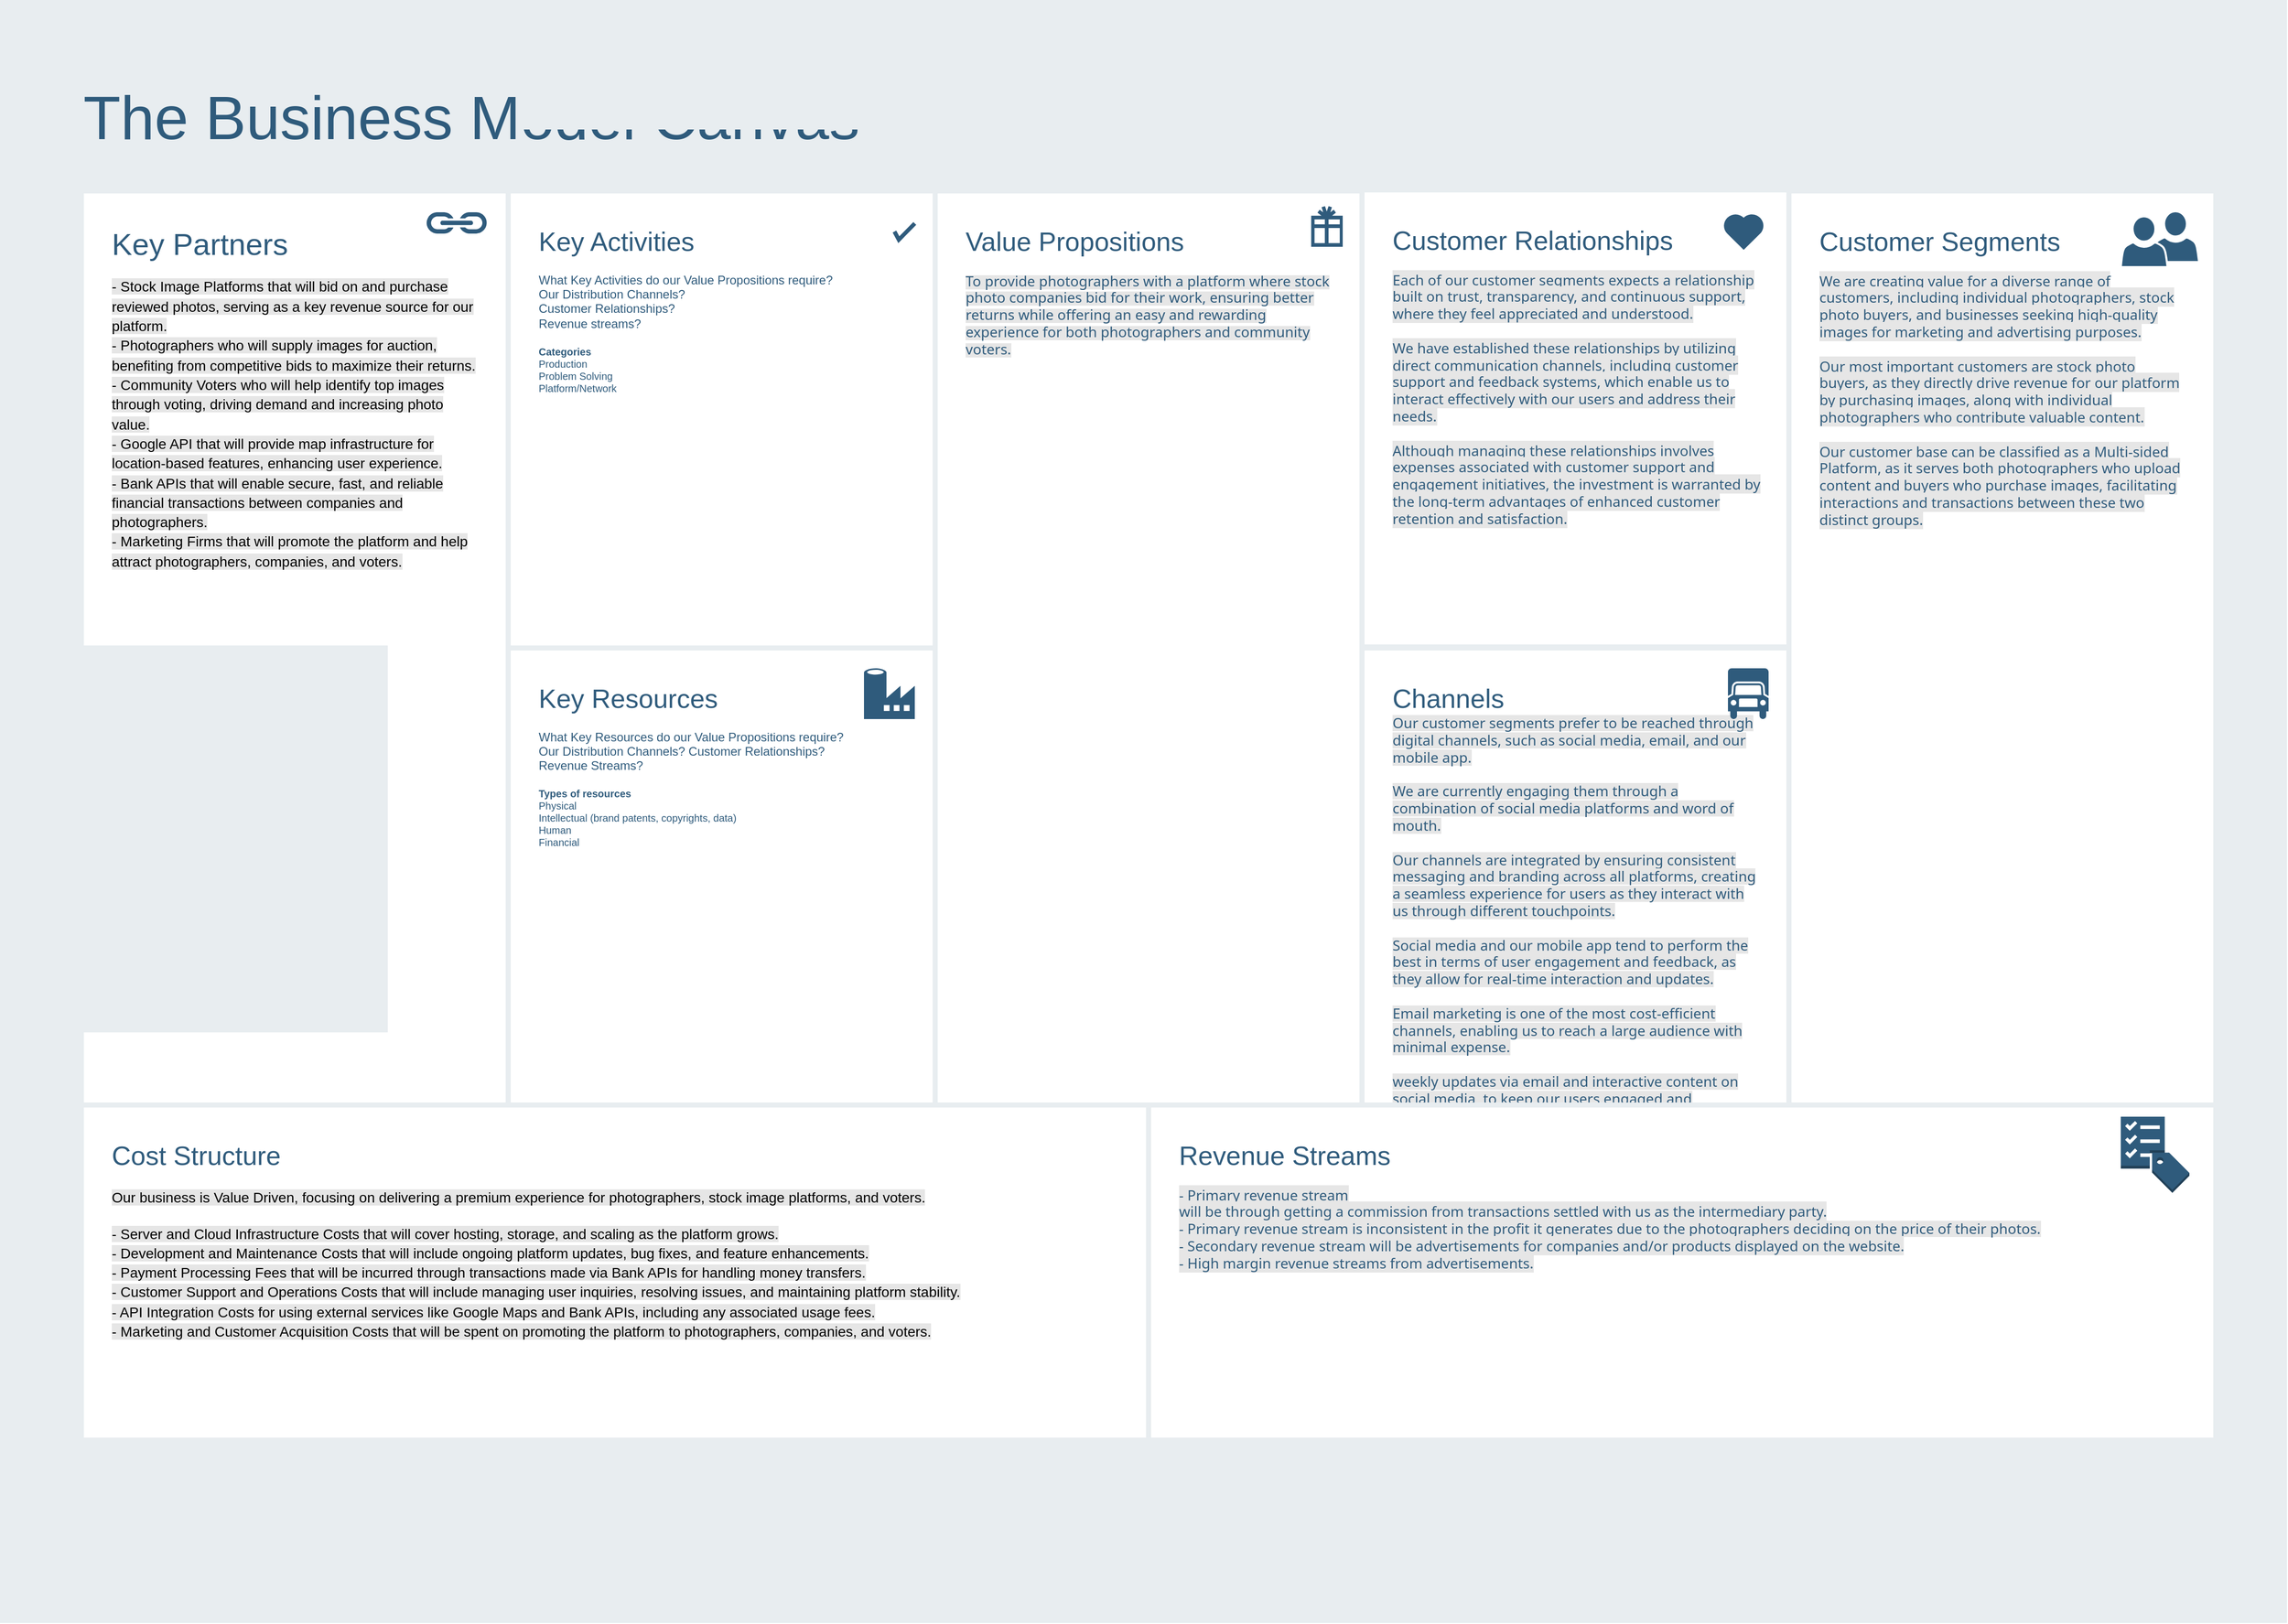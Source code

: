<mxfile>
    <diagram id="PBJizIEcequ0NvO2lEaS" name="Page-1">
        <mxGraphModel dx="1634" dy="1058" grid="1" gridSize="10" guides="1" tooltips="1" connect="1" arrows="1" fold="1" page="1" pageScale="1" pageWidth="850" pageHeight="1100" math="0" shadow="0">
            <root>
                <mxCell id="0"/>
                <mxCell id="1" parent="0"/>
                <mxCell id="2" value="" style="rounded=0;whiteSpace=wrap;html=1;shadow=0;labelBackgroundColor=none;strokeColor=none;strokeWidth=3;fillColor=#e8edf0;fontSize=60;fontColor=#2F5B7C;align=left;" vertex="1" parent="1">
                    <mxGeometry x="20" y="20" width="2250" height="1598" as="geometry"/>
                </mxCell>
                <mxCell id="3" value="&lt;div style=&quot;font-size: 26px&quot;&gt;&lt;font style=&quot;font-size: 26px&quot;&gt;Customer Relationships&lt;/font&gt;&lt;/div&gt;&lt;div&gt;&lt;br&gt;&lt;/div&gt;&lt;div style=&quot;font-size: 14px;&quot;&gt;&lt;span style=&quot;font-family: &amp;quot;Segoe UI&amp;quot;; background-color: rgb(230, 230, 230);&quot;&gt;&lt;font style=&quot;font-size: 14px;&quot;&gt;Each of our customer segments expects a relationship built on trust, transparency, and continuous support, where they feel appreciated and understood. &lt;br&gt;&lt;br&gt;We have established these relationships by utilizing direct communication channels, including customer support and feedback systems, which enable us to interact effectively with our users and address their needs.&lt;/font&gt;&lt;/span&gt;&lt;/div&gt;&lt;div style=&quot;font-size: 14px;&quot;&gt;&lt;span style=&quot;font-family: &amp;quot;Segoe UI&amp;quot;; background-color: rgb(230, 230, 230);&quot;&gt;&lt;font style=&quot;font-size: 14px;&quot;&gt;&lt;br&gt;Although managing these relationships involves expenses associated with customer support and engagement initiatives, the investment is warranted by the long-term advantages of enhanced customer retention and satisfaction.&lt;/font&gt;&lt;/span&gt;&lt;br&gt;&lt;/div&gt;" style="rounded=0;whiteSpace=wrap;html=1;shadow=0;labelBackgroundColor=none;strokeColor=#e8edf0;strokeWidth=5;fillColor=#ffffff;fontSize=12;fontColor=#2F5B7C;align=left;verticalAlign=top;spacing=30;" vertex="1" parent="1">
                    <mxGeometry x="1360" y="207" width="420" height="450" as="geometry"/>
                </mxCell>
                <mxCell id="4" value="&lt;font&gt;&lt;font style=&quot;font-size: 30px;&quot;&gt;Key Partners&lt;/font&gt;&lt;br&gt;&lt;/font&gt;&lt;font style=&quot;font-size: 12px&quot;&gt;&lt;br&gt;&lt;/font&gt;&lt;div style=&quot;font-size: 14px;&quot;&gt;&lt;span id=&quot;docs-internal-guid-6a371170-7fff-9e41-d3ea-e62b93509eff&quot;&gt;&lt;p style=&quot;line-height:1.38;margin-top:0pt;margin-bottom:0pt;&quot; dir=&quot;ltr&quot;&gt;&lt;span style=&quot;font-family: Arial, sans-serif; color: rgb(0, 0, 0); font-variant-numeric: normal; font-variant-east-asian: normal; font-variant-alternates: normal; font-variant-position: normal; vertical-align: baseline; background-color: rgb(230, 230, 230);&quot;&gt;- Stock Image Platforms that will bid on and purchase reviewed photos, serving as a key revenue source for our platform.&lt;/span&gt;&lt;/p&gt;&lt;p style=&quot;line-height:1.38;margin-top:0pt;margin-bottom:0pt;&quot; dir=&quot;ltr&quot;&gt;&lt;span style=&quot;font-family: Arial, sans-serif; color: rgb(0, 0, 0); font-variant-numeric: normal; font-variant-east-asian: normal; font-variant-alternates: normal; font-variant-position: normal; vertical-align: baseline; background-color: rgb(230, 230, 230);&quot;&gt;- Photographers who will supply images for auction, benefiting from competitive bids to maximize their returns.&lt;/span&gt;&lt;/p&gt;&lt;p style=&quot;line-height:1.38;margin-top:0pt;margin-bottom:0pt;&quot; dir=&quot;ltr&quot;&gt;&lt;span style=&quot;font-family: Arial, sans-serif; color: rgb(0, 0, 0); font-variant-numeric: normal; font-variant-east-asian: normal; font-variant-alternates: normal; font-variant-position: normal; vertical-align: baseline; background-color: rgb(230, 230, 230);&quot;&gt;- Community Voters who will help identify top images through voting, driving demand and increasing photo value.&lt;/span&gt;&lt;/p&gt;&lt;p style=&quot;line-height:1.38;margin-top:0pt;margin-bottom:0pt;&quot; dir=&quot;ltr&quot;&gt;&lt;span style=&quot;font-family: Arial, sans-serif; color: rgb(0, 0, 0); font-variant-numeric: normal; font-variant-east-asian: normal; font-variant-alternates: normal; font-variant-position: normal; vertical-align: baseline; background-color: rgb(230, 230, 230);&quot;&gt;- Google API that will provide map infrastructure for location-based features, enhancing user experience.&lt;/span&gt;&lt;/p&gt;&lt;p style=&quot;line-height:1.38;margin-top:0pt;margin-bottom:0pt;&quot; dir=&quot;ltr&quot;&gt;&lt;span style=&quot;font-family: Arial, sans-serif; color: rgb(0, 0, 0); font-variant-numeric: normal; font-variant-east-asian: normal; font-variant-alternates: normal; font-variant-position: normal; vertical-align: baseline; background-color: rgb(230, 230, 230);&quot;&gt;- Bank APIs that will enable secure, fast, and reliable financial transactions between companies and photographers.&lt;/span&gt;&lt;/p&gt;&lt;p style=&quot;line-height:1.38;margin-top:0pt;margin-bottom:0pt;&quot; dir=&quot;ltr&quot;&gt;&lt;span style=&quot;font-family: Arial, sans-serif; color: rgb(0, 0, 0); font-variant-numeric: normal; font-variant-east-asian: normal; font-variant-alternates: normal; font-variant-position: normal; vertical-align: baseline; background-color: rgb(230, 230, 230);&quot;&gt;- Marketing Firms that will promote the platform and help attract photographers, companies, and voters.&lt;/span&gt;&lt;/p&gt;&lt;div&gt;&lt;span style=&quot;font-family: Arial, sans-serif; color: rgb(0, 0, 0); background-color: transparent; font-variant-numeric: normal; font-variant-east-asian: normal; font-variant-alternates: normal; font-variant-position: normal; vertical-align: baseline;&quot;&gt;&lt;br&gt;&lt;/span&gt;&lt;/div&gt;&lt;/span&gt;&lt;/div&gt;" style="rounded=0;whiteSpace=wrap;html=1;shadow=0;labelBackgroundColor=none;strokeColor=#e8edf0;strokeWidth=5;fillColor=#ffffff;fontSize=12;fontColor=#2F5B7C;align=left;verticalAlign=top;spacing=30;" vertex="1" parent="1">
                    <mxGeometry x="100" y="208" width="420" height="900" as="geometry"/>
                </mxCell>
                <mxCell id="5" value="&lt;font&gt;&lt;font style=&quot;font-size: 26px&quot;&gt;Key Activities&lt;/font&gt;&lt;br style=&quot;font-size: 12px&quot;&gt;&lt;/font&gt;&lt;font&gt;&lt;br style=&quot;font-size: 12px&quot;&gt;&lt;div&gt;What Key Activities do our Value Propositions require?&lt;/div&gt;&lt;div&gt;Our Distribution Channels?&lt;/div&gt;&lt;div&gt;Customer Relationships?&lt;/div&gt;&lt;div&gt;Revenue streams?&lt;/div&gt;&lt;div&gt;&lt;br&gt;&lt;/div&gt;&lt;/font&gt;&lt;div style=&quot;font-size: 10px&quot;&gt;&lt;div&gt;&lt;b&gt;Categories&lt;/b&gt;&lt;/div&gt;&lt;div&gt;Production&lt;/div&gt;&lt;div&gt;Problem Solving&lt;/div&gt;&lt;div&gt;Platform/Network&lt;/div&gt;&lt;/div&gt;&lt;div&gt;&lt;br&gt;&lt;/div&gt;" style="rounded=0;whiteSpace=wrap;html=1;shadow=0;labelBackgroundColor=none;strokeColor=#e8edf0;strokeWidth=5;fillColor=#ffffff;fontSize=12;fontColor=#2F5B7C;align=left;verticalAlign=top;spacing=30;" vertex="1" parent="1">
                    <mxGeometry x="520" y="208" width="420" height="450" as="geometry"/>
                </mxCell>
                <mxCell id="6" value="&lt;div&gt;&lt;font style=&quot;font-size: 26px&quot;&gt;Key Resources&lt;/font&gt;&lt;/div&gt;&lt;div&gt;&lt;br&gt;&lt;/div&gt;&lt;div&gt;What Key Resources do our Value Propositions require?&lt;/div&gt;&lt;div&gt;Our Distribution Channels? Customer Relationships?&lt;/div&gt;&lt;div&gt;Revenue Streams?&lt;/div&gt;&lt;div&gt;&lt;br&gt;&lt;/div&gt;&lt;div style=&quot;font-size: 10px&quot;&gt;&lt;font style=&quot;font-size: 10px&quot;&gt;&lt;b&gt;Types of resources&lt;/b&gt;&lt;/font&gt;&lt;/div&gt;&lt;div style=&quot;font-size: 10px&quot;&gt;&lt;font style=&quot;font-size: 10px&quot;&gt;Physical&lt;/font&gt;&lt;/div&gt;&lt;div style=&quot;font-size: 10px&quot;&gt;&lt;font style=&quot;font-size: 10px&quot;&gt;Intellectual (brand patents, copyrights, data)&lt;/font&gt;&lt;/div&gt;&lt;div style=&quot;font-size: 10px&quot;&gt;&lt;font style=&quot;font-size: 10px&quot;&gt;Human&lt;/font&gt;&lt;/div&gt;&lt;div style=&quot;font-size: 10px&quot;&gt;&lt;font style=&quot;font-size: 10px&quot;&gt;Financial&lt;/font&gt;&lt;/div&gt;" style="rounded=0;whiteSpace=wrap;html=1;shadow=0;labelBackgroundColor=none;strokeColor=#e8edf0;strokeWidth=5;fillColor=#ffffff;fontSize=12;fontColor=#2F5B7C;align=left;verticalAlign=top;spacing=30;" vertex="1" parent="1">
                    <mxGeometry x="520" y="658" width="420" height="450" as="geometry"/>
                </mxCell>
                <mxCell id="7" value="&lt;div style=&quot;font-size: 26px&quot;&gt;&lt;font style=&quot;font-size: 26px&quot;&gt;Value Propositions&lt;/font&gt;&lt;/div&gt;&lt;div&gt;&lt;br&gt;&lt;/div&gt;&lt;div&gt;&lt;span style=&quot;background-color: rgb(230, 230, 230);&quot;&gt;&lt;span style=&quot;font-family: &amp;quot;Segoe UI&amp;quot;;&quot;&gt;&lt;font style=&quot;font-size: 14px;&quot;&gt;To provide photographers with a platform where stock photo companies bid for their work, ensuring better returns while offering an easy and rewarding experience for both photographers and community voters.&lt;/font&gt;&lt;/span&gt;&lt;br&gt;&lt;/span&gt;&lt;/div&gt;&lt;div style=&quot;font-size: 10px&quot;&gt;&lt;br&gt;&lt;/div&gt;" style="rounded=0;whiteSpace=wrap;html=1;shadow=0;labelBackgroundColor=none;strokeColor=#e8edf0;strokeWidth=5;fillColor=#ffffff;fontSize=12;fontColor=#2F5B7C;align=left;verticalAlign=top;spacing=30;" vertex="1" parent="1">
                    <mxGeometry x="940" y="208" width="420" height="900" as="geometry"/>
                </mxCell>
                <mxCell id="8" value="&lt;div&gt;&lt;font style=&quot;font-size: 26px&quot;&gt;Customer Segments&lt;/font&gt;&lt;/div&gt;&lt;div&gt;&lt;br&gt;&lt;/div&gt;&lt;div style=&quot;font-size: 14px;&quot;&gt;&lt;span style=&quot;font-family: &amp;quot;Segoe UI&amp;quot;; background-color: rgb(230, 230, 230);&quot;&gt;We are creating value for a diverse range of customers, including individual photographers, stock photo buyers, and businesses seeking high-quality images for marketing and advertising purposes.&lt;br&gt;&lt;br&gt;Our most important customers are stock photo buyers, as they directly drive revenue for our platform by purchasing images, along with individual photographers who contribute valuable content.&lt;br&gt;&lt;br&gt;Our customer base can be classified as a Multi-sided Platform, as it serves both photographers who upload content and buyers who purchase images, facilitating interactions and transactions between these two distinct groups.&lt;/span&gt;&lt;br&gt;&lt;/div&gt;" style="rounded=0;whiteSpace=wrap;html=1;shadow=0;labelBackgroundColor=none;strokeColor=#e8edf0;strokeWidth=5;fillColor=#ffffff;fontSize=12;fontColor=#2F5B7C;align=left;verticalAlign=top;spacing=30;" vertex="1" parent="1">
                    <mxGeometry x="1780" y="208" width="420" height="900" as="geometry"/>
                </mxCell>
                <mxCell id="9" value="&lt;div&gt;&lt;font style=&quot;font-size: 26px&quot;&gt;Channels&lt;/font&gt;&lt;/div&gt;&lt;div style=&quot;font-size: 14px;&quot;&gt;&lt;span style=&quot;background-color: rgb(230, 230, 230);&quot;&gt;&lt;span style=&quot;font-family: &amp;quot;Segoe UI&amp;quot;;&quot;&gt;Our customer segments prefer to be reached through digital channels, such as social media, email, and our mobile app.&lt;br&gt;&lt;br&gt;We are currently engaging them through a combination of social media platforms&amp;nbsp;&lt;/span&gt;&lt;span style=&quot;font-family: &amp;quot;Segoe UI&amp;quot;;&quot;&gt;and word of mouth.&lt;/span&gt;&lt;span style=&quot;font-family: &amp;quot;Segoe UI&amp;quot;;&quot;&gt;&lt;br&gt;&lt;br&gt;Our channels are integrated by ensuring consistent messaging and branding across all platforms, creating a seamless experience for users as they interact with us through different touchpoints.&lt;br&gt;&lt;br&gt;Social media and our mobile app tend to perform the best in terms of user engagement and feedback, as they allow for real-time interaction and updates. &lt;br&gt;&lt;br&gt;Email marketing is one of the most cost-efficient channels, enabling us to reach a large audience with minimal expense.&lt;br&gt;&lt;br&gt;weekly updates via email and interactive content on social media, to keep our users engaged and informed.&lt;/span&gt;&lt;/span&gt;&lt;br&gt;&lt;/div&gt;" style="rounded=0;whiteSpace=wrap;html=1;shadow=0;labelBackgroundColor=none;strokeColor=#e8edf0;strokeWidth=5;fillColor=#ffffff;fontSize=12;fontColor=#2F5B7C;align=left;verticalAlign=top;spacing=30;" vertex="1" parent="1">
                    <mxGeometry x="1360" y="658" width="420" height="450" as="geometry"/>
                </mxCell>
                <mxCell id="10" value="&lt;div style=&quot;font-size: 26px&quot;&gt;&lt;font style=&quot;font-size: 26px&quot;&gt;Cost Structure&lt;/font&gt;&lt;/div&gt;&lt;div style=&quot;font-size: 14px;&quot;&gt;&lt;span id=&quot;docs-internal-guid-ea18a9d1-7fff-aaee-afc9-494054d1f65e&quot;&gt;&lt;p style=&quot;line-height:1.38;margin-top:12pt;margin-bottom:12pt;&quot; dir=&quot;ltr&quot;&gt;&lt;span style=&quot;font-family: Arial, sans-serif; color: rgb(0, 0, 0); font-variant-numeric: normal; font-variant-east-asian: normal; font-variant-alternates: normal; font-variant-position: normal; vertical-align: baseline; background-color: rgb(230, 230, 230);&quot;&gt;Our business is Value Driven, focusing on delivering a premium experience for photographers, stock image platforms, and voters.&lt;/span&gt;&lt;/p&gt;&lt;p style=&quot;line-height:1.38;margin-top:0pt;margin-bottom:0pt;&quot; dir=&quot;ltr&quot;&gt;&lt;span style=&quot;font-family: Arial, sans-serif; color: rgb(0, 0, 0); font-variant-numeric: normal; font-variant-east-asian: normal; font-variant-alternates: normal; font-variant-position: normal; vertical-align: baseline; background-color: rgb(230, 230, 230);&quot;&gt;- Server and Cloud Infrastructure Costs that will cover hosting, storage, and scaling as the platform grows.&lt;/span&gt;&lt;/p&gt;&lt;p style=&quot;line-height:1.38;margin-top:0pt;margin-bottom:0pt;&quot; dir=&quot;ltr&quot;&gt;&lt;span style=&quot;font-family: Arial, sans-serif; color: rgb(0, 0, 0); font-variant-numeric: normal; font-variant-east-asian: normal; font-variant-alternates: normal; font-variant-position: normal; vertical-align: baseline; background-color: rgb(230, 230, 230);&quot;&gt;- Development and Maintenance Costs that will include ongoing platform updates, bug fixes, and feature enhancements.&lt;/span&gt;&lt;/p&gt;&lt;p style=&quot;line-height:1.38;margin-top:0pt;margin-bottom:0pt;&quot; dir=&quot;ltr&quot;&gt;&lt;span style=&quot;font-family: Arial, sans-serif; color: rgb(0, 0, 0); font-variant-numeric: normal; font-variant-east-asian: normal; font-variant-alternates: normal; font-variant-position: normal; vertical-align: baseline; background-color: rgb(230, 230, 230);&quot;&gt;- Payment Processing Fees that will be incurred through transactions made via Bank APIs for handling money transfers.&lt;/span&gt;&lt;/p&gt;&lt;p style=&quot;line-height:1.38;margin-top:0pt;margin-bottom:0pt;&quot; dir=&quot;ltr&quot;&gt;&lt;span style=&quot;font-family: Arial, sans-serif; color: rgb(0, 0, 0); font-variant-numeric: normal; font-variant-east-asian: normal; font-variant-alternates: normal; font-variant-position: normal; vertical-align: baseline; background-color: rgb(230, 230, 230);&quot;&gt;- Customer Support and Operations Costs that will include managing user inquiries, resolving issues, and maintaining platform stability.&lt;/span&gt;&lt;/p&gt;&lt;p style=&quot;line-height:1.38;margin-top:0pt;margin-bottom:0pt;&quot; dir=&quot;ltr&quot;&gt;&lt;span style=&quot;font-family: Arial, sans-serif; color: rgb(0, 0, 0); font-variant-numeric: normal; font-variant-east-asian: normal; font-variant-alternates: normal; font-variant-position: normal; vertical-align: baseline; background-color: rgb(230, 230, 230);&quot;&gt;- API Integration Costs for using external services like Google Maps and Bank APIs, including any associated usage fees.&lt;/span&gt;&lt;/p&gt;&lt;p style=&quot;line-height:1.38;margin-top:0pt;margin-bottom:0pt;&quot; dir=&quot;ltr&quot;&gt;&lt;span style=&quot;font-family: Arial, sans-serif; color: rgb(0, 0, 0); font-variant-numeric: normal; font-variant-east-asian: normal; font-variant-alternates: normal; font-variant-position: normal; vertical-align: baseline; background-color: rgb(230, 230, 230);&quot;&gt;- Marketing and Customer Acquisition Costs that will be spent on promoting the platform to photographers, companies, and voters.&lt;/span&gt;&lt;/p&gt;&lt;div&gt;&lt;span style=&quot;font-family: Arial, sans-serif; color: rgb(0, 0, 0); background-color: transparent; font-variant-numeric: normal; font-variant-east-asian: normal; font-variant-alternates: normal; font-variant-position: normal; vertical-align: baseline;&quot;&gt;&lt;br&gt;&lt;/span&gt;&lt;/div&gt;&lt;/span&gt;&lt;/div&gt;" style="rounded=0;whiteSpace=wrap;html=1;shadow=0;labelBackgroundColor=none;strokeColor=#e8edf0;strokeWidth=5;fillColor=#ffffff;fontSize=12;fontColor=#2F5B7C;align=left;verticalAlign=top;spacing=30;" vertex="1" parent="1">
                    <mxGeometry x="100" y="1108" width="1050" height="330" as="geometry"/>
                </mxCell>
                <mxCell id="11" value="&lt;div style=&quot;font-size: 26px&quot;&gt;&lt;font style=&quot;font-size: 26px&quot;&gt;Revenue Streams&lt;/font&gt;&lt;/div&gt;&lt;div&gt;&lt;br&gt;&lt;/div&gt;&lt;div style=&quot;font-size: 14px;&quot;&gt;&lt;span style=&quot;font-family: &amp;quot;Segoe UI&amp;quot;; background-color: rgb(230, 230, 230);&quot;&gt;- Primary revenue stream&lt;br&gt;will be through getting a commission from transactions settled with us as the intermediary party.&lt;/span&gt;&lt;/div&gt;&lt;div style=&quot;font-size: 14px;&quot;&gt;&lt;span style=&quot;background-color: rgb(230, 230, 230);&quot;&gt;&lt;span style=&quot;font-family: 'Segoe UI';&quot;&gt;- Primary revenue stream is inconsistent in the profit it generates due to the photographers deciding on the price of their photos.&lt;/span&gt;&lt;br&gt;&lt;/span&gt;&lt;/div&gt;&lt;div style=&quot;font-size: 14px;&quot;&gt;&lt;span style=&quot;font-family: &amp;quot;Segoe UI&amp;quot;; background-color: rgb(230, 230, 230);&quot;&gt;- Secondary revenue stream will be advertisements for companies and/or products displayed on the website.&lt;br&gt;- High margin revenue streams from advertisements.&lt;/span&gt;&lt;span style=&quot;font-family: 'Segoe UI';&quot;&gt;&lt;br&gt;&lt;/span&gt;&lt;/div&gt;" style="rounded=0;whiteSpace=wrap;html=1;shadow=0;labelBackgroundColor=none;strokeColor=#e8edf0;strokeWidth=5;fillColor=#ffffff;fontSize=12;fontColor=#2F5B7C;align=left;verticalAlign=top;spacing=30;" vertex="1" parent="1">
                    <mxGeometry x="1150" y="1108" width="1050" height="330" as="geometry"/>
                </mxCell>
                <mxCell id="12" value="The Business Model Canvas&lt;br&gt;" style="text;html=1;resizable=0;points=[];autosize=1;align=left;verticalAlign=top;spacingTop=-4;fontSize=60;fontColor=#2F5B7C;" vertex="1" parent="1">
                    <mxGeometry x="100" y="98" width="780" height="70" as="geometry"/>
                </mxCell>
                <mxCell id="13" value="" style="html=1;verticalLabelPosition=bottom;labelBackgroundColor=#ffffff;verticalAlign=top;shadow=0;dashed=0;strokeWidth=4;shape=mxgraph.ios7.misc.check;strokeColor=#2F5B7C;fillColor=#ffffff;gradientColor=none;fontSize=12;fontColor=#2F5B7C;align=left;" vertex="1" parent="1">
                    <mxGeometry x="900" y="240" width="20" height="16" as="geometry"/>
                </mxCell>
                <mxCell id="14" value="" style="shape=mxgraph.signs.travel.present;html=1;fillColor=#2F5B7C;strokeColor=none;verticalLabelPosition=bottom;verticalAlign=top;align=center;shadow=0;labelBackgroundColor=none;fontSize=12;fontColor=#2F5B7C;" vertex="1" parent="1">
                    <mxGeometry x="1310" y="223" width="31" height="40" as="geometry"/>
                </mxCell>
                <mxCell id="15" value="" style="html=1;verticalLabelPosition=bottom;labelBackgroundColor=#ffffff;verticalAlign=top;strokeWidth=3;strokeColor=none;fillColor=#2F5B7C;shadow=0;dashed=0;shape=mxgraph.ios7.icons.heart;fontSize=12;fontColor=#2F5B7C;align=left;" vertex="1" parent="1">
                    <mxGeometry x="1715.0" y="230" width="41" height="36" as="geometry"/>
                </mxCell>
                <mxCell id="19" value="" style="shadow=0;dashed=0;html=1;strokeColor=none;labelPosition=center;verticalLabelPosition=bottom;verticalAlign=top;shape=mxgraph.mscae.cloud.data_factory;fillColor=#2F5B7C;labelBackgroundColor=none;fontSize=10;fontColor=#2F5B7C;align=left;" vertex="1" parent="1">
                    <mxGeometry x="870" y="678" width="50" height="50" as="geometry"/>
                </mxCell>
                <mxCell id="20" value="" style="shape=mxgraph.signs.transportation.truck_6;html=1;fillColor=#2F5B7C;strokeColor=none;verticalLabelPosition=bottom;verticalAlign=top;align=center;shadow=0;labelBackgroundColor=none;fontSize=10;fontColor=#2F5B7C;aspect=fixed;" vertex="1" parent="1">
                    <mxGeometry x="1720" y="678" width="40" height="50" as="geometry"/>
                </mxCell>
                <mxCell id="21" value="" style="shape=image;html=1;verticalAlign=top;verticalLabelPosition=bottom;labelBackgroundColor=#ffffff;imageAspect=0;aspect=fixed;image=https://cdn4.iconfinder.com/data/icons/evil-icons-user-interface/64/price-128.png;shadow=0;strokeColor=#e8edf0;strokeWidth=3;fillColor=#2F5B7C;gradientColor=none;fontSize=10;fontColor=#2F5B7C;align=left;" vertex="1" parent="1">
                    <mxGeometry x="1084" y="1128" width="58" height="58" as="geometry"/>
                </mxCell>
                <mxCell id="22" value="" style="dashed=0;html=1;shape=mxgraph.aws3.checklist_cost;fillColor=#2F5B7C;gradientColor=none;shadow=0;labelBackgroundColor=none;strokeColor=none;strokeWidth=3;fontSize=10;fontColor=#2F5B7C;align=left;" vertex="1" parent="1">
                    <mxGeometry x="2106.5" y="1119.5" width="67.5" height="75" as="geometry"/>
                </mxCell>
                <mxCell id="23" value="" style="shadow=0;dashed=0;html=1;strokeColor=none;fillColor=#2F5B7C;labelPosition=center;verticalLabelPosition=bottom;verticalAlign=top;outlineConnect=0;shape=mxgraph.office.concepts.link;labelBackgroundColor=none;fontSize=10;fontColor=#000000;align=left;" vertex="1" parent="1">
                    <mxGeometry x="439" y="229" width="61" height="21" as="geometry"/>
                </mxCell>
                <mxCell id="24" value="" style="group" vertex="1" connectable="0" parent="1">
                    <mxGeometry x="2106.5" y="233" width="69" height="50" as="geometry"/>
                </mxCell>
                <mxCell id="25" value="" style="shadow=0;dashed=0;html=1;strokeColor=#FFFFFF;labelPosition=center;verticalLabelPosition=bottom;verticalAlign=top;outlineConnect=0;shape=mxgraph.office.users.user;fillColor=#2F5B7C;labelBackgroundColor=none;fontSize=10;fontColor=#000000;align=left;strokeWidth=2;" vertex="1" parent="24">
                    <mxGeometry x="31" y="-5" width="46" height="50" as="geometry"/>
                </mxCell>
                <mxCell id="26" value="" style="shadow=0;dashed=0;html=1;strokeColor=#FFFFFF;labelPosition=center;verticalLabelPosition=bottom;verticalAlign=top;outlineConnect=0;shape=mxgraph.office.users.user;fillColor=#2F5B7C;labelBackgroundColor=none;fontSize=10;fontColor=#000000;align=left;strokeWidth=2;" vertex="1" parent="24">
                    <mxGeometry width="46" height="50" as="geometry"/>
                </mxCell>
            </root>
        </mxGraphModel>
    </diagram>
</mxfile>